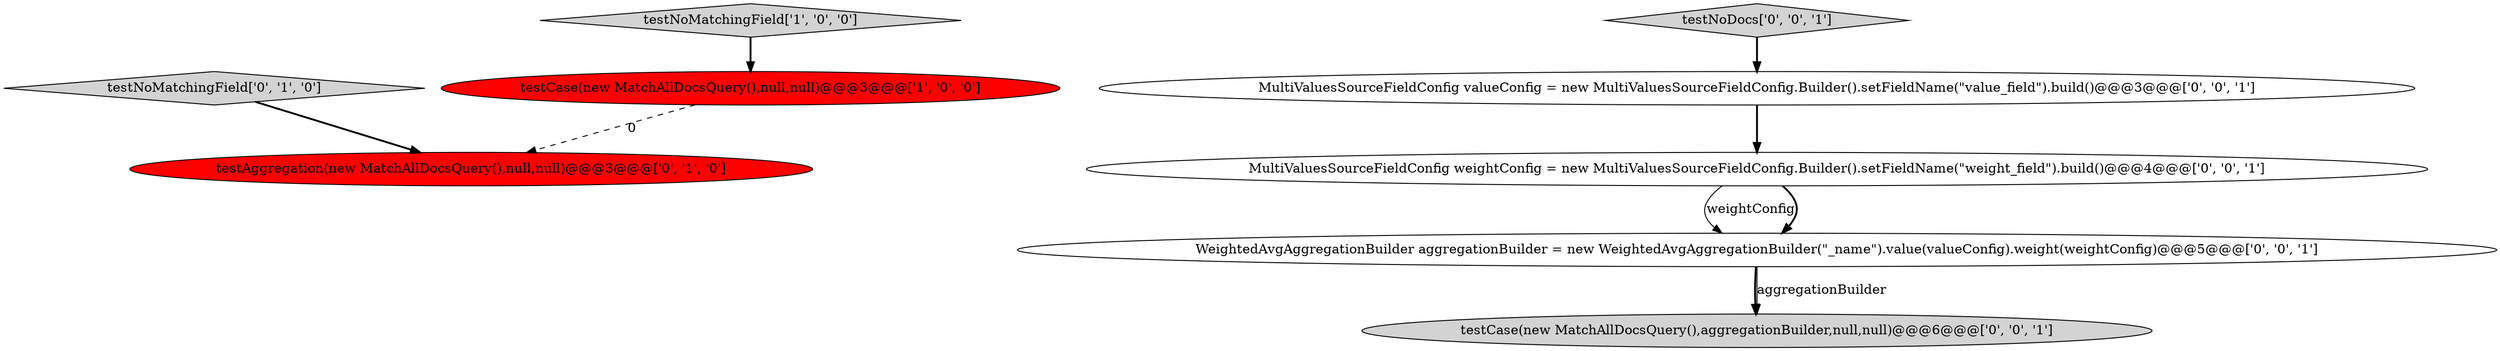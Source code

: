 digraph {
3 [style = filled, label = "testAggregation(new MatchAllDocsQuery(),null,null)@@@3@@@['0', '1', '0']", fillcolor = red, shape = ellipse image = "AAA1AAABBB2BBB"];
5 [style = filled, label = "WeightedAvgAggregationBuilder aggregationBuilder = new WeightedAvgAggregationBuilder(\"_name\").value(valueConfig).weight(weightConfig)@@@5@@@['0', '0', '1']", fillcolor = white, shape = ellipse image = "AAA0AAABBB3BBB"];
7 [style = filled, label = "testCase(new MatchAllDocsQuery(),aggregationBuilder,null,null)@@@6@@@['0', '0', '1']", fillcolor = lightgray, shape = ellipse image = "AAA0AAABBB3BBB"];
2 [style = filled, label = "testNoMatchingField['0', '1', '0']", fillcolor = lightgray, shape = diamond image = "AAA0AAABBB2BBB"];
0 [style = filled, label = "testCase(new MatchAllDocsQuery(),null,null)@@@3@@@['1', '0', '0']", fillcolor = red, shape = ellipse image = "AAA1AAABBB1BBB"];
6 [style = filled, label = "testNoDocs['0', '0', '1']", fillcolor = lightgray, shape = diamond image = "AAA0AAABBB3BBB"];
8 [style = filled, label = "MultiValuesSourceFieldConfig valueConfig = new MultiValuesSourceFieldConfig.Builder().setFieldName(\"value_field\").build()@@@3@@@['0', '0', '1']", fillcolor = white, shape = ellipse image = "AAA0AAABBB3BBB"];
1 [style = filled, label = "testNoMatchingField['1', '0', '0']", fillcolor = lightgray, shape = diamond image = "AAA0AAABBB1BBB"];
4 [style = filled, label = "MultiValuesSourceFieldConfig weightConfig = new MultiValuesSourceFieldConfig.Builder().setFieldName(\"weight_field\").build()@@@4@@@['0', '0', '1']", fillcolor = white, shape = ellipse image = "AAA0AAABBB3BBB"];
6->8 [style = bold, label=""];
5->7 [style = bold, label=""];
0->3 [style = dashed, label="0"];
8->4 [style = bold, label=""];
1->0 [style = bold, label=""];
4->5 [style = solid, label="weightConfig"];
4->5 [style = bold, label=""];
2->3 [style = bold, label=""];
5->7 [style = solid, label="aggregationBuilder"];
}
